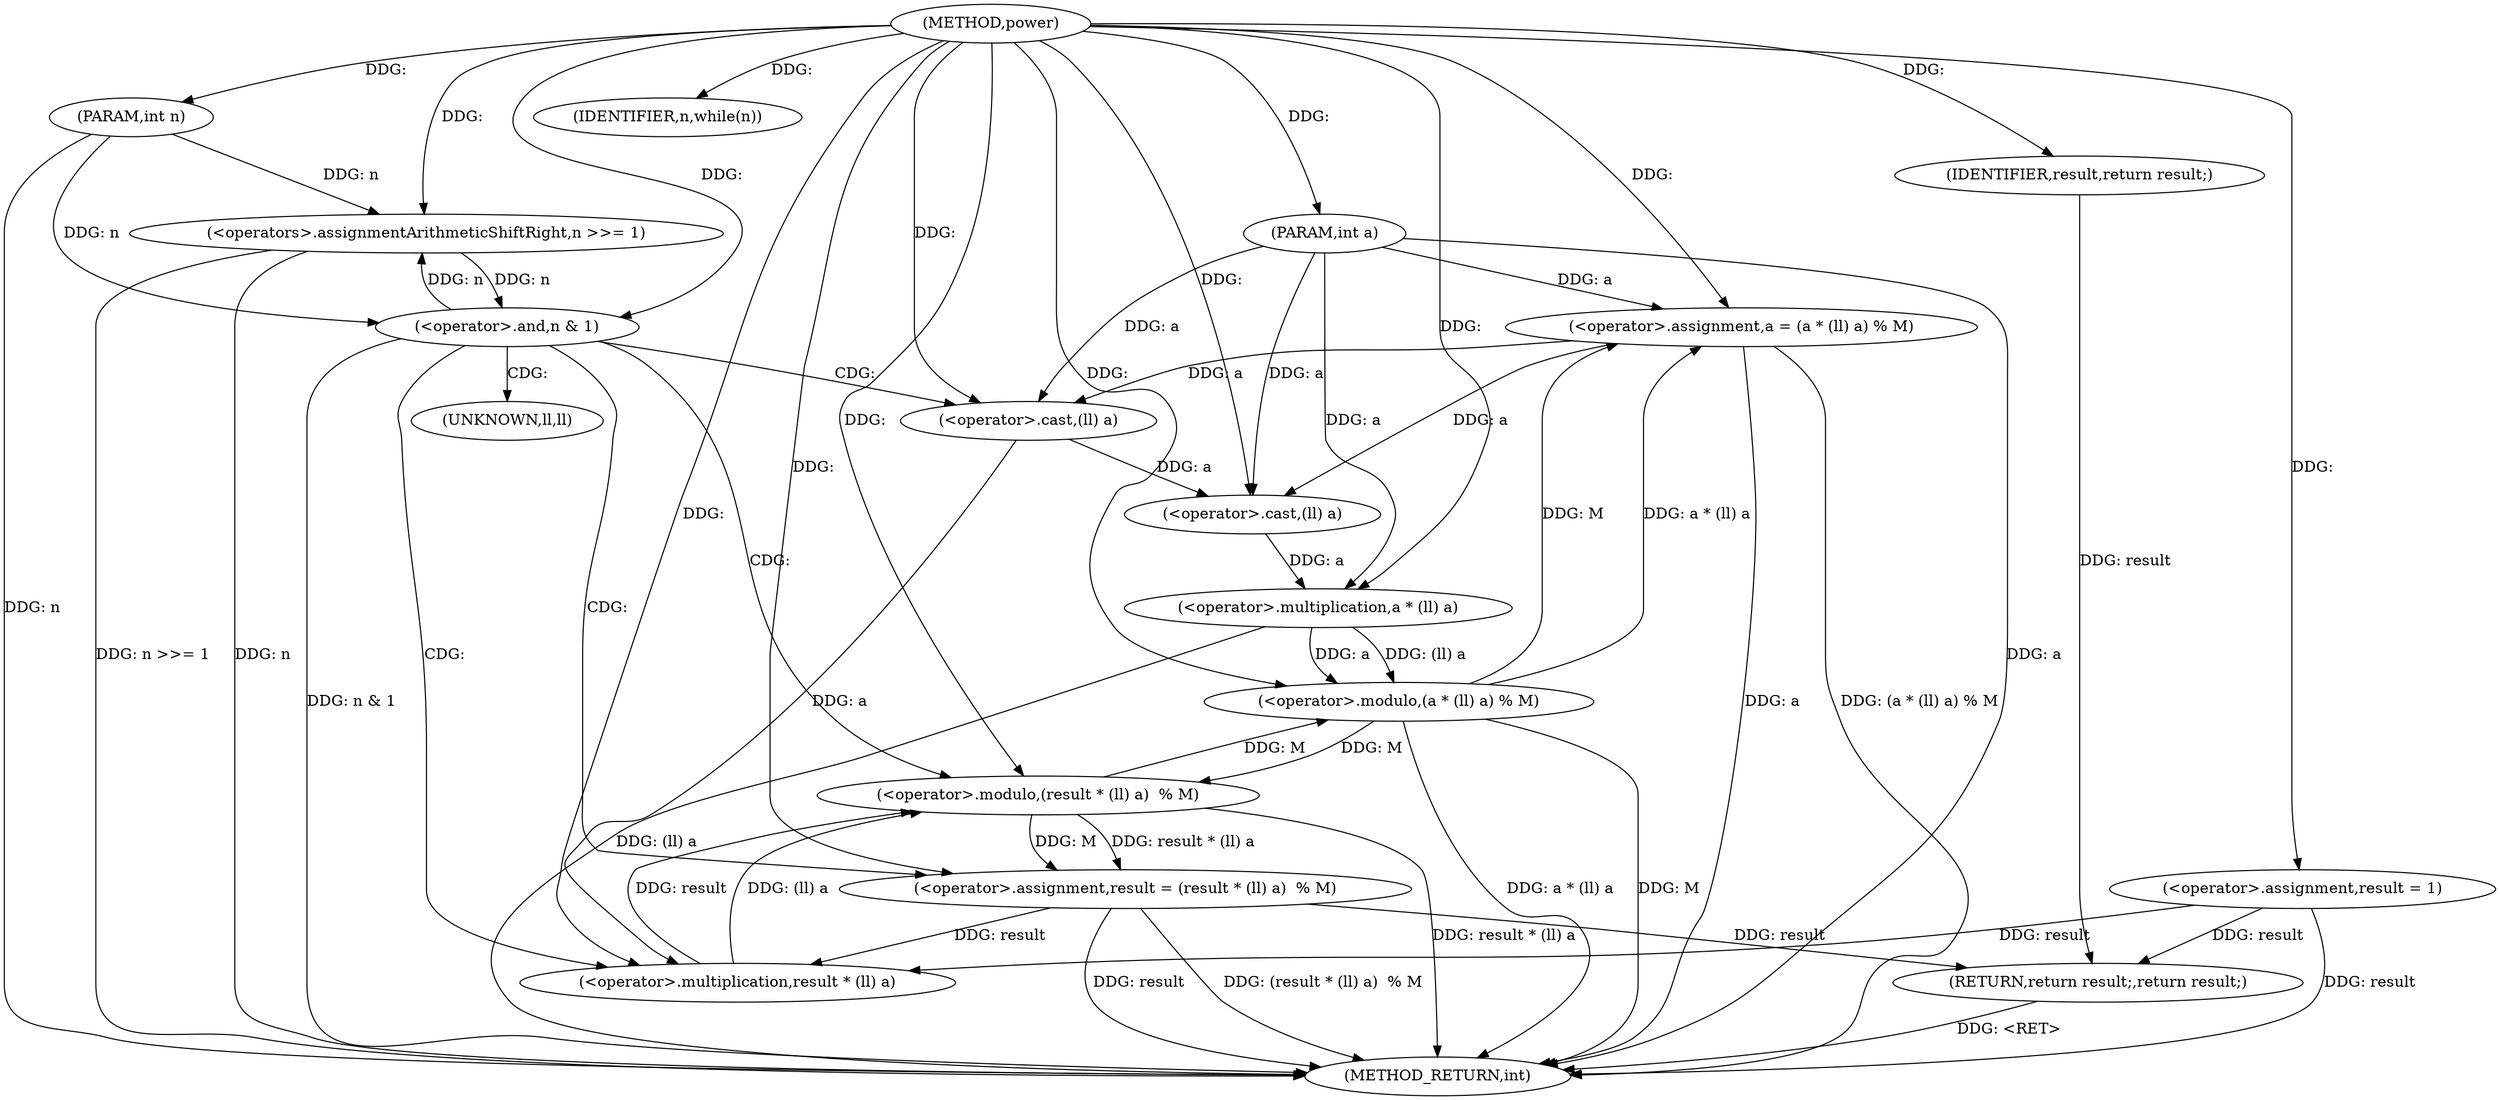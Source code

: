 digraph "power" {  
"1001040" [label = "(METHOD,power)" ]
"1001078" [label = "(METHOD_RETURN,int)" ]
"1001041" [label = "(PARAM,int a)" ]
"1001042" [label = "(PARAM,int n)" ]
"1001045" [label = "(<operator>.assignment,result = 1)" ]
"1001076" [label = "(RETURN,return result;,return result;)" ]
"1001049" [label = "(IDENTIFIER,n,while(n))" ]
"1001077" [label = "(IDENTIFIER,result,return result;)" ]
"1001064" [label = "(<operators>.assignmentArithmeticShiftRight,n >>= 1)" ]
"1001067" [label = "(<operator>.assignment,a = (a * (ll) a) % M)" ]
"1001052" [label = "(<operator>.and,n & 1)" ]
"1001055" [label = "(<operator>.assignment,result = (result * (ll) a)  % M)" ]
"1001069" [label = "(<operator>.modulo,(a * (ll) a) % M)" ]
"1001057" [label = "(<operator>.modulo,(result * (ll) a)  % M)" ]
"1001070" [label = "(<operator>.multiplication,a * (ll) a)" ]
"1001058" [label = "(<operator>.multiplication,result * (ll) a)" ]
"1001072" [label = "(<operator>.cast,(ll) a)" ]
"1001060" [label = "(<operator>.cast,(ll) a)" ]
"1001061" [label = "(UNKNOWN,ll,ll)" ]
  "1001041" -> "1001078"  [ label = "DDG: a"] 
  "1001042" -> "1001078"  [ label = "DDG: n"] 
  "1001045" -> "1001078"  [ label = "DDG: result"] 
  "1001052" -> "1001078"  [ label = "DDG: n & 1"] 
  "1001055" -> "1001078"  [ label = "DDG: result"] 
  "1001057" -> "1001078"  [ label = "DDG: result * (ll) a"] 
  "1001055" -> "1001078"  [ label = "DDG: (result * (ll) a)  % M"] 
  "1001064" -> "1001078"  [ label = "DDG: n"] 
  "1001064" -> "1001078"  [ label = "DDG: n >>= 1"] 
  "1001067" -> "1001078"  [ label = "DDG: a"] 
  "1001070" -> "1001078"  [ label = "DDG: (ll) a"] 
  "1001069" -> "1001078"  [ label = "DDG: a * (ll) a"] 
  "1001069" -> "1001078"  [ label = "DDG: M"] 
  "1001067" -> "1001078"  [ label = "DDG: (a * (ll) a) % M"] 
  "1001076" -> "1001078"  [ label = "DDG: <RET>"] 
  "1001040" -> "1001041"  [ label = "DDG: "] 
  "1001040" -> "1001042"  [ label = "DDG: "] 
  "1001040" -> "1001045"  [ label = "DDG: "] 
  "1001077" -> "1001076"  [ label = "DDG: result"] 
  "1001045" -> "1001076"  [ label = "DDG: result"] 
  "1001055" -> "1001076"  [ label = "DDG: result"] 
  "1001040" -> "1001049"  [ label = "DDG: "] 
  "1001040" -> "1001077"  [ label = "DDG: "] 
  "1001069" -> "1001067"  [ label = "DDG: M"] 
  "1001069" -> "1001067"  [ label = "DDG: a * (ll) a"] 
  "1001057" -> "1001055"  [ label = "DDG: result * (ll) a"] 
  "1001057" -> "1001055"  [ label = "DDG: M"] 
  "1001052" -> "1001064"  [ label = "DDG: n"] 
  "1001042" -> "1001064"  [ label = "DDG: n"] 
  "1001040" -> "1001064"  [ label = "DDG: "] 
  "1001041" -> "1001067"  [ label = "DDG: a"] 
  "1001040" -> "1001067"  [ label = "DDG: "] 
  "1001064" -> "1001052"  [ label = "DDG: n"] 
  "1001042" -> "1001052"  [ label = "DDG: n"] 
  "1001040" -> "1001052"  [ label = "DDG: "] 
  "1001040" -> "1001055"  [ label = "DDG: "] 
  "1001070" -> "1001069"  [ label = "DDG: (ll) a"] 
  "1001070" -> "1001069"  [ label = "DDG: a"] 
  "1001057" -> "1001069"  [ label = "DDG: M"] 
  "1001040" -> "1001069"  [ label = "DDG: "] 
  "1001058" -> "1001057"  [ label = "DDG: (ll) a"] 
  "1001058" -> "1001057"  [ label = "DDG: result"] 
  "1001069" -> "1001057"  [ label = "DDG: M"] 
  "1001040" -> "1001057"  [ label = "DDG: "] 
  "1001072" -> "1001070"  [ label = "DDG: a"] 
  "1001041" -> "1001070"  [ label = "DDG: a"] 
  "1001040" -> "1001070"  [ label = "DDG: "] 
  "1001045" -> "1001058"  [ label = "DDG: result"] 
  "1001055" -> "1001058"  [ label = "DDG: result"] 
  "1001040" -> "1001058"  [ label = "DDG: "] 
  "1001060" -> "1001058"  [ label = "DDG: a"] 
  "1001060" -> "1001072"  [ label = "DDG: a"] 
  "1001067" -> "1001072"  [ label = "DDG: a"] 
  "1001041" -> "1001072"  [ label = "DDG: a"] 
  "1001040" -> "1001072"  [ label = "DDG: "] 
  "1001067" -> "1001060"  [ label = "DDG: a"] 
  "1001041" -> "1001060"  [ label = "DDG: a"] 
  "1001040" -> "1001060"  [ label = "DDG: "] 
  "1001052" -> "1001057"  [ label = "CDG: "] 
  "1001052" -> "1001061"  [ label = "CDG: "] 
  "1001052" -> "1001060"  [ label = "CDG: "] 
  "1001052" -> "1001058"  [ label = "CDG: "] 
  "1001052" -> "1001055"  [ label = "CDG: "] 
}
